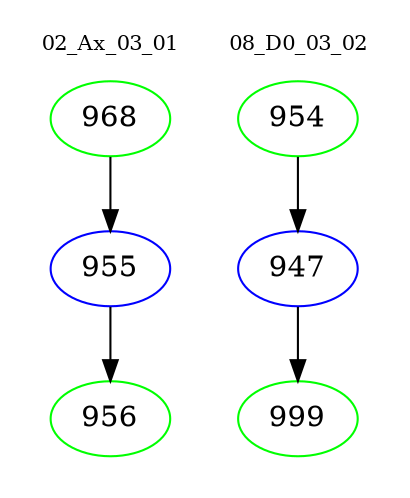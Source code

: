 digraph{
subgraph cluster_0 {
color = white
label = "02_Ax_03_01";
fontsize=10;
T0_968 [label="968", color="green"]
T0_968 -> T0_955 [color="black"]
T0_955 [label="955", color="blue"]
T0_955 -> T0_956 [color="black"]
T0_956 [label="956", color="green"]
}
subgraph cluster_1 {
color = white
label = "08_D0_03_02";
fontsize=10;
T1_954 [label="954", color="green"]
T1_954 -> T1_947 [color="black"]
T1_947 [label="947", color="blue"]
T1_947 -> T1_999 [color="black"]
T1_999 [label="999", color="green"]
}
}
